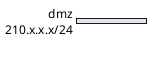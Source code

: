 {
  "sha1": "7dckw2iidyc9vpuvxavlf0dojj9jais",
  "insertion": {
    "when": "2024-05-30T20:48:21.174Z",
    "url": "https://forum.plantuml.net/17283/nwdiag-problem-with-address-label-position-on-peer-network",
    "user": "plantuml@gmail.com"
  }
}
@startuml
nwdiag {
  network dmz {
      address = "210.x.x.x/24"
  }
}
@enduml
